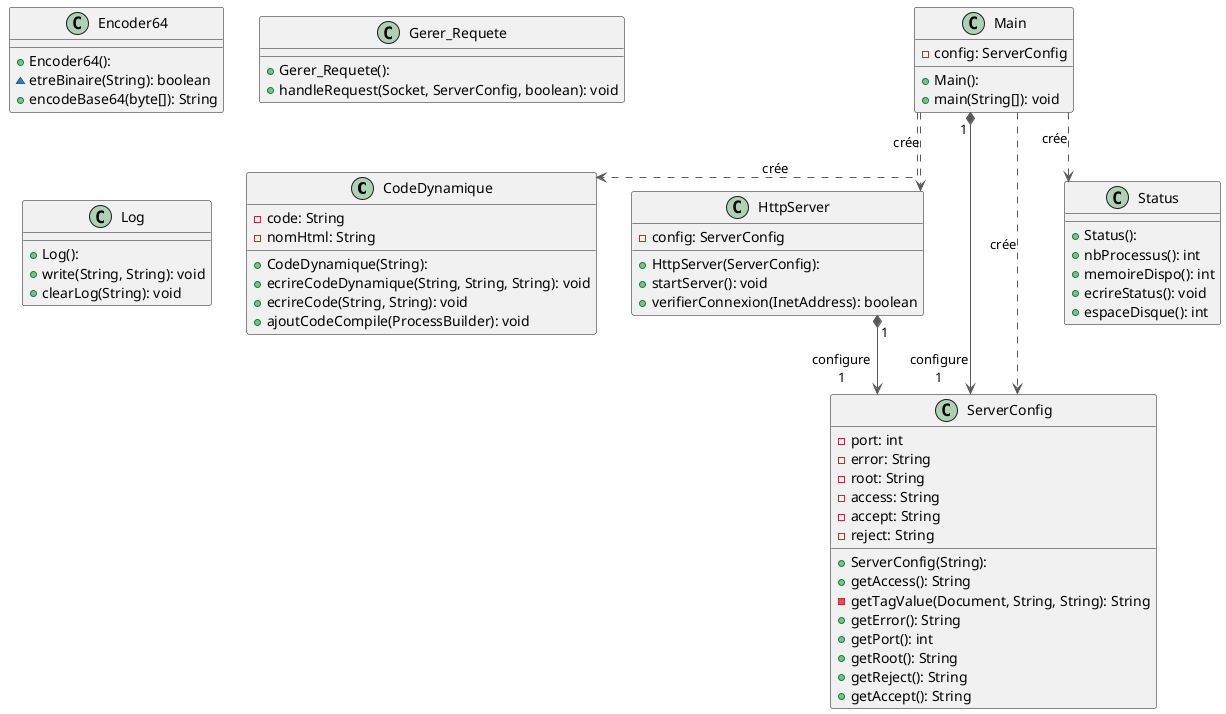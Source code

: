 @startuml

skinparam linetype ortho

class CodeDynamique {
  + CodeDynamique(String): 
  - code: String
  - nomHtml: String
  + ecrireCodeDynamique(String, String, String): void
  + ecrireCode(String, String): void
  + ajoutCodeCompile(ProcessBuilder): void
}
class Encoder64 {
  + Encoder64(): 
  ~ etreBinaire(String): boolean
  + encodeBase64(byte[]): String
}
class Gerer_Requete {
  + Gerer_Requete(): 
  + handleRequest(Socket, ServerConfig, boolean): void
}
class HttpServer {
  + HttpServer(ServerConfig): 
  - config: ServerConfig
  + startServer(): void
  + verifierConnexion(InetAddress): boolean
}
class Log {
  + Log(): 
  + write(String, String): void
  + clearLog(String): void
}
class Main {
  + Main(): 
  - config: ServerConfig
  + main(String[]): void
}
class ServerConfig {
  + ServerConfig(String): 
  - port: int
  - error: String
  - root: String
  - access: String
  - accept: String
  - reject: String
  + getAccess(): String
  - getTagValue(Document, String, String): String
  + getError(): String
  + getPort(): int
  + getRoot(): String
  + getReject(): String
  + getAccept(): String
}
class Status {
  + Status(): 
  + nbProcessus(): int
  + memoireDispo(): int
  + ecrireStatus(): void
  + espaceDisque(): int
}

HttpServer    "1" *-[#595959,plain]-> "configure\n1" ServerConfig
Main           -[#595959,dashed]->  CodeDynamique : "«crée»"
Main           -[#595959,dashed]->  HttpServer    : "«crée»"
Main          "1" *-[#595959,plain]-> "configure\n1" ServerConfig
Main           -[#595959,dashed]->  ServerConfig  : "«crée»"
Main           -[#595959,dashed]->  Status        : "«crée»"
@enduml
